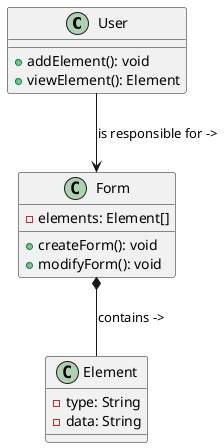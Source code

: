 @startuml
class User {
    + addElement(): void
    + viewElement(): Element
}

class Form {
    - elements: Element[]
    + createForm(): void
    + modifyForm(): void
}

class Element {
    - type: String
    - data: String
}

User --> Form: is responsible for ->
Form *-- Element: contains ->
@enduml